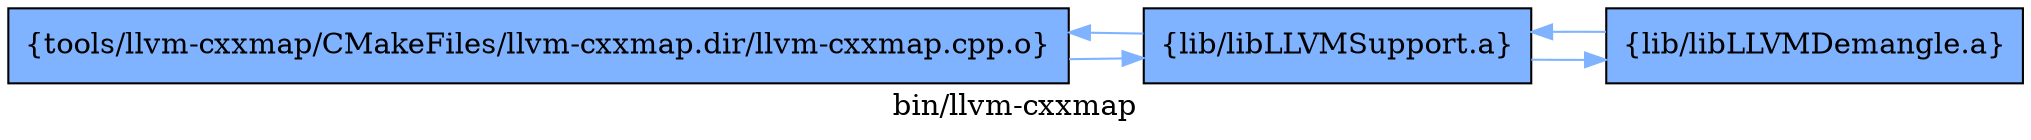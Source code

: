digraph "bin/llvm-cxxmap" {
	label="bin/llvm-cxxmap";
	rankdir=LR;
	{ rank=same; Node0x5634a5365438;  }
	{ rank=same; Node0x5634a5365668;  }

	Node0x5634a5365438 [shape=record,shape=box,group=1,style=filled,fillcolor="0.600000 0.5 1",label="{tools/llvm-cxxmap/CMakeFiles/llvm-cxxmap.dir/llvm-cxxmap.cpp.o}"];
	Node0x5634a5365438 -> Node0x5634a5365668[color="0.600000 0.5 1"];
	Node0x5634a5365668 [shape=record,shape=box,group=1,style=filled,fillcolor="0.600000 0.5 1",label="{lib/libLLVMSupport.a}"];
	Node0x5634a5365668 -> Node0x5634a5365438[color="0.600000 0.5 1"];
	Node0x5634a5365668 -> Node0x5634a5364d58[color="0.600000 0.5 1"];
	Node0x5634a5364d58 [shape=record,shape=box,group=1,style=filled,fillcolor="0.600000 0.5 1",label="{lib/libLLVMDemangle.a}"];
	Node0x5634a5364d58 -> Node0x5634a5365668[color="0.600000 0.5 1"];
}
